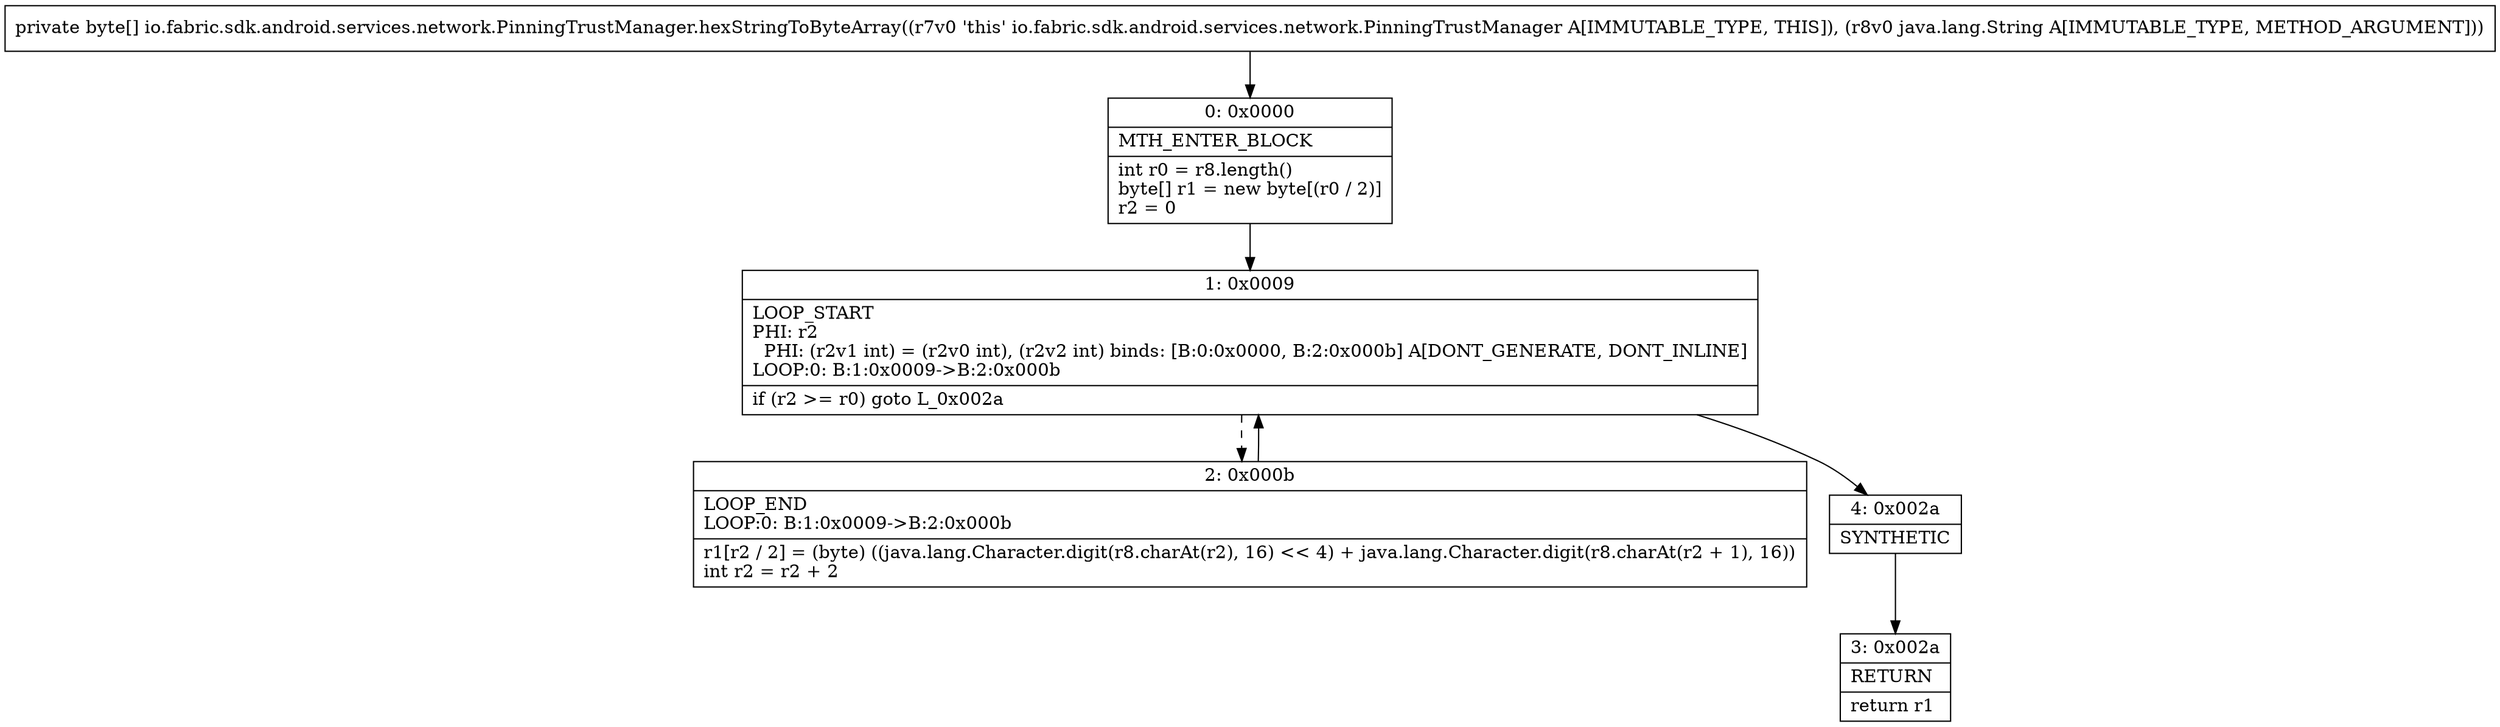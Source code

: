 digraph "CFG forio.fabric.sdk.android.services.network.PinningTrustManager.hexStringToByteArray(Ljava\/lang\/String;)[B" {
Node_0 [shape=record,label="{0\:\ 0x0000|MTH_ENTER_BLOCK\l|int r0 = r8.length()\lbyte[] r1 = new byte[(r0 \/ 2)]\lr2 = 0\l}"];
Node_1 [shape=record,label="{1\:\ 0x0009|LOOP_START\lPHI: r2 \l  PHI: (r2v1 int) = (r2v0 int), (r2v2 int) binds: [B:0:0x0000, B:2:0x000b] A[DONT_GENERATE, DONT_INLINE]\lLOOP:0: B:1:0x0009\-\>B:2:0x000b\l|if (r2 \>= r0) goto L_0x002a\l}"];
Node_2 [shape=record,label="{2\:\ 0x000b|LOOP_END\lLOOP:0: B:1:0x0009\-\>B:2:0x000b\l|r1[r2 \/ 2] = (byte) ((java.lang.Character.digit(r8.charAt(r2), 16) \<\< 4) + java.lang.Character.digit(r8.charAt(r2 + 1), 16))\lint r2 = r2 + 2\l}"];
Node_3 [shape=record,label="{3\:\ 0x002a|RETURN\l|return r1\l}"];
Node_4 [shape=record,label="{4\:\ 0x002a|SYNTHETIC\l}"];
MethodNode[shape=record,label="{private byte[] io.fabric.sdk.android.services.network.PinningTrustManager.hexStringToByteArray((r7v0 'this' io.fabric.sdk.android.services.network.PinningTrustManager A[IMMUTABLE_TYPE, THIS]), (r8v0 java.lang.String A[IMMUTABLE_TYPE, METHOD_ARGUMENT])) }"];
MethodNode -> Node_0;
Node_0 -> Node_1;
Node_1 -> Node_2[style=dashed];
Node_1 -> Node_4;
Node_2 -> Node_1;
Node_4 -> Node_3;
}

